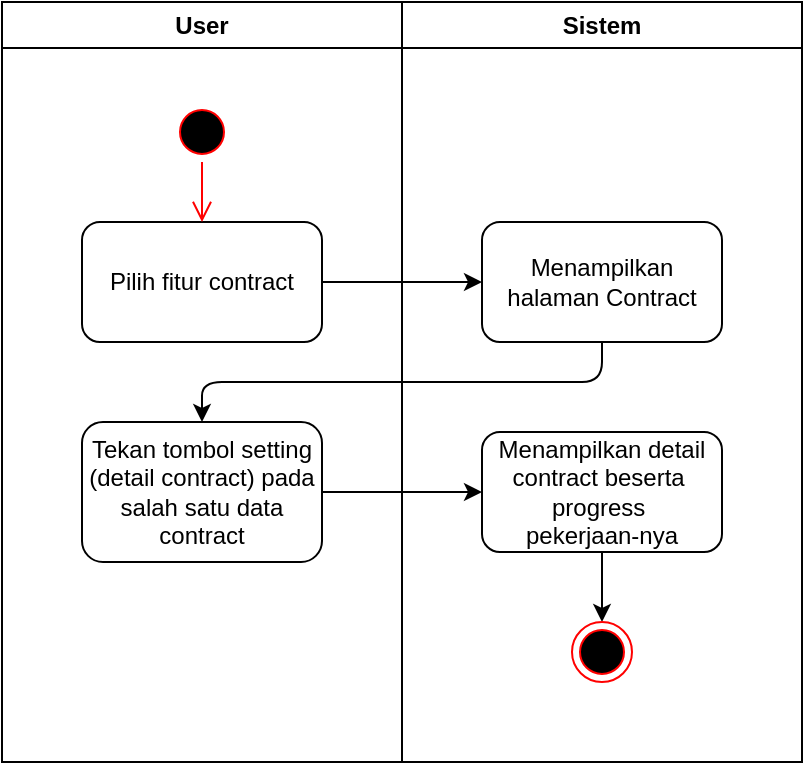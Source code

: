 <mxfile>
    <diagram id="XIUlWVFvbSWmcAEjFvKo" name="Page-1">
        <mxGraphModel dx="1072" dy="347" grid="1" gridSize="10" guides="1" tooltips="1" connect="1" arrows="1" fold="1" page="1" pageScale="1" pageWidth="850" pageHeight="1100" math="0" shadow="0">
            <root>
                <mxCell id="0"/>
                <mxCell id="1" parent="0"/>
                <mxCell id="2" value="User" style="swimlane;whiteSpace=wrap;html=1;" parent="1" vertex="1">
                    <mxGeometry x="120" y="120" width="200" height="380" as="geometry"/>
                </mxCell>
                <mxCell id="3" value="" style="ellipse;html=1;shape=startState;fillColor=#000000;strokeColor=#ff0000;" parent="2" vertex="1">
                    <mxGeometry x="85" y="50" width="30" height="30" as="geometry"/>
                </mxCell>
                <mxCell id="4" value="Pilih fitur contract" style="rounded=1;whiteSpace=wrap;html=1;" parent="2" vertex="1">
                    <mxGeometry x="40" y="110" width="120" height="60" as="geometry"/>
                </mxCell>
                <mxCell id="5" value="" style="edgeStyle=orthogonalEdgeStyle;html=1;verticalAlign=bottom;endArrow=open;endSize=8;strokeColor=#ff0000;entryX=0.5;entryY=0;entryDx=0;entryDy=0;" parent="2" source="3" target="4" edge="1">
                    <mxGeometry relative="1" as="geometry">
                        <mxPoint x="100" y="110" as="targetPoint"/>
                    </mxGeometry>
                </mxCell>
                <mxCell id="6" value="Tekan tombol setting (detail contract) pada salah satu data contract" style="rounded=1;whiteSpace=wrap;html=1;" parent="2" vertex="1">
                    <mxGeometry x="40" y="210" width="120" height="70" as="geometry"/>
                </mxCell>
                <mxCell id="9" value="Sistem" style="swimlane;whiteSpace=wrap;html=1;" parent="1" vertex="1">
                    <mxGeometry x="320" y="120" width="200" height="380" as="geometry"/>
                </mxCell>
                <mxCell id="10" value="Menampilkan halaman Contract" style="rounded=1;whiteSpace=wrap;html=1;" parent="9" vertex="1">
                    <mxGeometry x="40" y="110" width="120" height="60" as="geometry"/>
                </mxCell>
                <mxCell id="11" value="Menampilkan detail contract beserta&amp;nbsp;&lt;div&gt;progress&amp;nbsp;&lt;/div&gt;&lt;div&gt;pekerjaan-nya&lt;/div&gt;" style="rounded=1;whiteSpace=wrap;html=1;" parent="9" vertex="1">
                    <mxGeometry x="40" y="215" width="120" height="60" as="geometry"/>
                </mxCell>
                <mxCell id="13" style="edgeStyle=none;html=1;entryX=1;entryY=0.5;entryDx=0;entryDy=0;" parent="9" edge="1">
                    <mxGeometry relative="1" as="geometry">
                        <Array as="points">
                            <mxPoint x="180" y="450"/>
                            <mxPoint x="180" y="350"/>
                        </Array>
                        <mxPoint x="160.0" y="350" as="targetPoint"/>
                    </mxGeometry>
                </mxCell>
                <mxCell id="16" value="" style="edgeStyle=none;html=1;exitX=0.5;exitY=1;exitDx=0;exitDy=0;entryX=0.5;entryY=0;entryDx=0;entryDy=0;" parent="9" source="11" target="19" edge="1">
                    <mxGeometry relative="1" as="geometry">
                        <mxPoint x="99.67" y="310" as="sourcePoint"/>
                        <mxPoint x="100" y="320" as="targetPoint"/>
                    </mxGeometry>
                </mxCell>
                <mxCell id="19" value="" style="ellipse;html=1;shape=endState;fillColor=#000000;strokeColor=#ff0000;" parent="9" vertex="1">
                    <mxGeometry x="85" y="310" width="30" height="30" as="geometry"/>
                </mxCell>
                <mxCell id="20" value="" style="edgeStyle=none;html=1;" parent="1" source="4" target="10" edge="1">
                    <mxGeometry relative="1" as="geometry"/>
                </mxCell>
                <mxCell id="21" value="" style="edgeStyle=none;html=1;entryX=0.5;entryY=0;entryDx=0;entryDy=0;exitX=0.5;exitY=1;exitDx=0;exitDy=0;" parent="1" source="10" target="6" edge="1">
                    <mxGeometry relative="1" as="geometry">
                        <Array as="points">
                            <mxPoint x="420" y="310"/>
                            <mxPoint x="220" y="310"/>
                        </Array>
                    </mxGeometry>
                </mxCell>
                <mxCell id="22" value="" style="edgeStyle=none;html=1;" parent="1" source="6" target="11" edge="1">
                    <mxGeometry relative="1" as="geometry"/>
                </mxCell>
            </root>
        </mxGraphModel>
    </diagram>
</mxfile>
